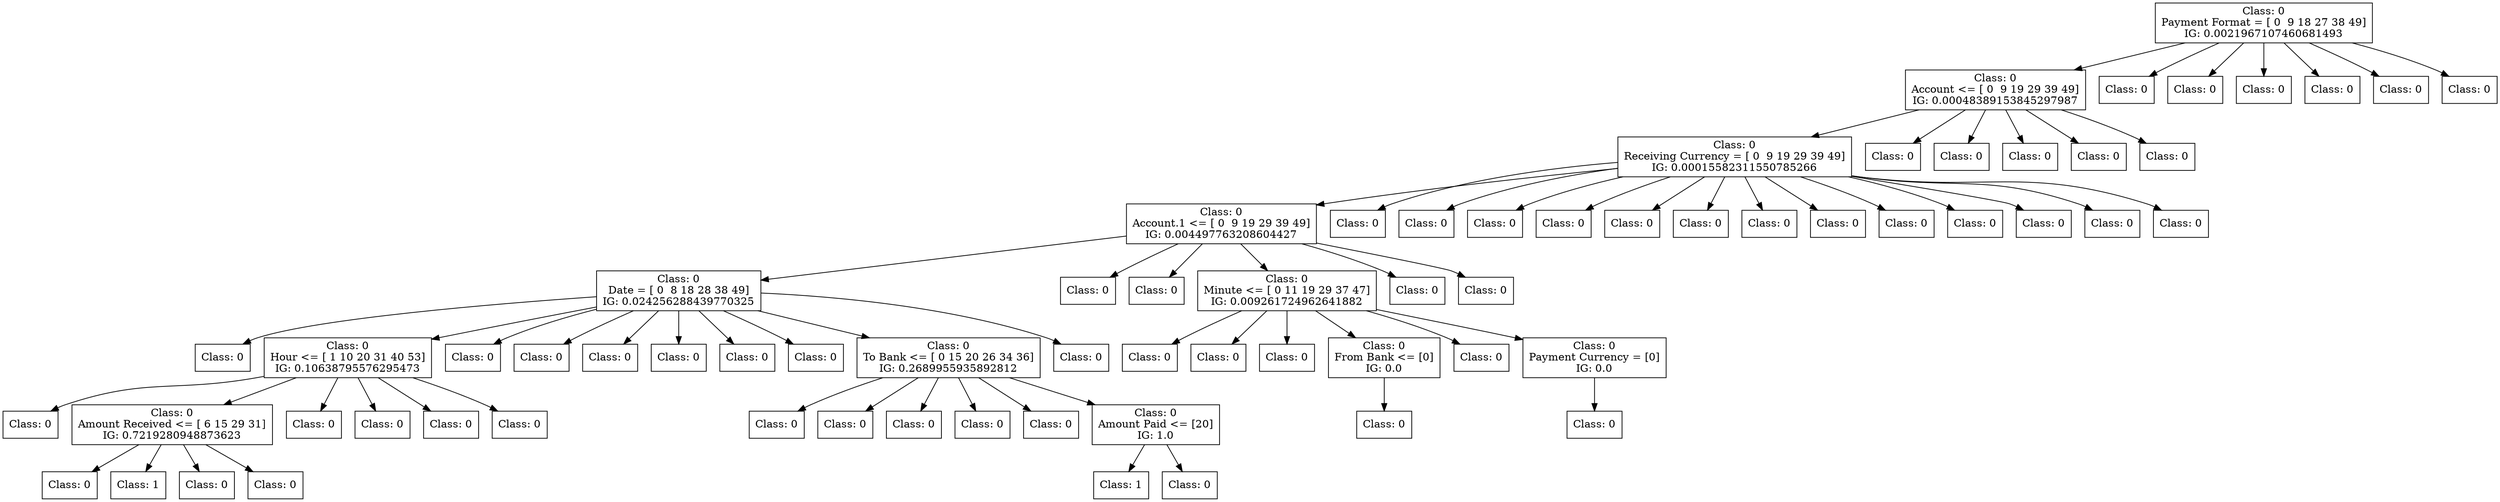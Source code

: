 digraph DecisionTree {
	rankdir=TD;
	node [shape=box];
	1901316560480 [label="Class: 0
Payment Format = [ 0  9 18 27 38 49]
IG: 0.0021967107460681493"];
	1901316558080 [label="Class: 0
Account <= [ 0  9 19 29 39 49]
IG: 0.00048389153845297987"];
	1901316560480 -> 1901316558080;
	1901316568832 [label="Class: 0
Receiving Currency = [ 0  9 19 29 39 49]
IG: 0.00015582311550785266"];
	1901316558080 -> 1901316568832;
	1901316562976 [label="Class: 0
Account.1 <= [ 0  9 19 29 39 49]
IG: 0.004497763208604427"];
	1901316568832 -> 1901316562976;
	1901316571088 [label="Class: 0
Date = [ 0  8 18 28 38 49]
IG: 0.024256288439770325"];
	1901316562976 -> 1901316571088;
	1901316565424 [label="Class: 0
"];
	1901316571088 -> 1901316565424;
	1901316569168 [label="Class: 0
Hour <= [ 1 10 20 31 40 53]
IG: 0.10638795576295473"];
	1901316571088 -> 1901316569168;
	1901316568640 [label="Class: 0
"];
	1901316569168 -> 1901316568640;
	1901316569600 [label="Class: 0
Amount Received <= [ 6 15 29 31]
IG: 0.7219280948873623"];
	1901316569168 -> 1901316569600;
	1901687491408 [label="Class: 0
"];
	1901316569600 -> 1901687491408;
	1901687490832 [label="Class: 1
"];
	1901316569600 -> 1901687490832;
	1901687488576 [label="Class: 0
"];
	1901316569600 -> 1901687488576;
	1901687488720 [label="Class: 0
"];
	1901316569600 -> 1901687488720;
	1901316561248 [label="Class: 0
"];
	1901316569168 -> 1901316561248;
	1901316570896 [label="Class: 0
"];
	1901316569168 -> 1901316570896;
	1901316570512 [label="Class: 0
"];
	1901316569168 -> 1901316570512;
	1901316565952 [label="Class: 0
"];
	1901316569168 -> 1901316565952;
	1901316570272 [label="Class: 0
"];
	1901316571088 -> 1901316570272;
	1901316568448 [label="Class: 0
"];
	1901316571088 -> 1901316568448;
	1901316569504 [label="Class: 0
"];
	1901316571088 -> 1901316569504;
	1901316569792 [label="Class: 0
"];
	1901316571088 -> 1901316569792;
	1901316570368 [label="Class: 0
"];
	1901316571088 -> 1901316570368;
	1901316568544 [label="Class: 0
"];
	1901316571088 -> 1901316568544;
	1901316570464 [label="Class: 0
To Bank <= [ 0 15 20 26 34 36]
IG: 0.2689955935892812"];
	1901316571088 -> 1901316570464;
	1901845346384 [label="Class: 0
"];
	1901316570464 -> 1901845346384;
	1901316567104 [label="Class: 0
"];
	1901316570464 -> 1901316567104;
	1901316564464 [label="Class: 0
"];
	1901316570464 -> 1901316564464;
	1901316564944 [label="Class: 0
"];
	1901316570464 -> 1901316564944;
	1901316561680 [label="Class: 0
"];
	1901316570464 -> 1901316561680;
	1901316565280 [label="Class: 0
Amount Paid <= [20]
IG: 1.0"];
	1901316570464 -> 1901316565280;
	1901316557264 [label="Class: 1
"];
	1901316565280 -> 1901316557264;
	1901316561920 [label="Class: 0
"];
	1901316565280 -> 1901316561920;
	1901316570032 [label="Class: 0
"];
	1901316571088 -> 1901316570032;
	1901316571040 [label="Class: 0
"];
	1901316562976 -> 1901316571040;
	1901316570704 [label="Class: 0
"];
	1901316562976 -> 1901316570704;
	1901316556112 [label="Class: 0
Minute <= [ 0 11 19 29 37 47]
IG: 0.009261724962641882"];
	1901316562976 -> 1901316556112;
	1901316560144 [label="Class: 0
"];
	1901316556112 -> 1901316560144;
	1901316561440 [label="Class: 0
"];
	1901316556112 -> 1901316561440;
	1901316564128 [label="Class: 0
"];
	1901316556112 -> 1901316564128;
	1901316568160 [label="Class: 0
From Bank <= [0]
IG: 0.0"];
	1901316556112 -> 1901316568160;
	1901316561872 [label="Class: 0
"];
	1901316568160 -> 1901316561872;
	1901316558368 [label="Class: 0
"];
	1901316556112 -> 1901316558368;
	1901316564080 [label="Class: 0
Payment Currency = [0]
IG: 0.0"];
	1901316556112 -> 1901316564080;
	1901316555584 [label="Class: 0
"];
	1901316564080 -> 1901316555584;
	1901316566480 [label="Class: 0
"];
	1901316562976 -> 1901316566480;
	1901316565472 [label="Class: 0
"];
	1901316562976 -> 1901316565472;
	1901316560288 [label="Class: 0
"];
	1901316568832 -> 1901316560288;
	1901316559088 [label="Class: 0
"];
	1901316568832 -> 1901316559088;
	1901316563792 [label="Class: 0
"];
	1901316568832 -> 1901316563792;
	1901316556736 [label="Class: 0
"];
	1901316568832 -> 1901316556736;
	1901316565664 [label="Class: 0
"];
	1901316568832 -> 1901316565664;
	1901316565088 [label="Class: 0
"];
	1901316568832 -> 1901316565088;
	1901316562496 [label="Class: 0
"];
	1901316568832 -> 1901316562496;
	1901316564368 [label="Class: 0
"];
	1901316568832 -> 1901316564368;
	1901316565328 [label="Class: 0
"];
	1901316568832 -> 1901316565328;
	1901316568928 [label="Class: 0
"];
	1901316568832 -> 1901316568928;
	1901316569024 [label="Class: 0
"];
	1901316568832 -> 1901316569024;
	1901316558944 [label="Class: 0
"];
	1901316568832 -> 1901316558944;
	1901316566096 [label="Class: 0
"];
	1901316568832 -> 1901316566096;
	1901316569552 [label="Class: 0
"];
	1901316558080 -> 1901316569552;
	1901316555392 [label="Class: 0
"];
	1901316558080 -> 1901316555392;
	1901316567776 [label="Class: 0
"];
	1901316558080 -> 1901316567776;
	1901316563648 [label="Class: 0
"];
	1901316558080 -> 1901316563648;
	1901316569312 [label="Class: 0
"];
	1901316558080 -> 1901316569312;
	1901316568880 [label="Class: 0
"];
	1901316560480 -> 1901316568880;
	1901316566048 [label="Class: 0
"];
	1901316560480 -> 1901316566048;
	1901316564656 [label="Class: 0
"];
	1901316560480 -> 1901316564656;
	1901316567344 [label="Class: 0
"];
	1901316560480 -> 1901316567344;
	1901316566288 [label="Class: 0
"];
	1901316560480 -> 1901316566288;
	1901316560240 [label="Class: 0
"];
	1901316560480 -> 1901316560240;
}

